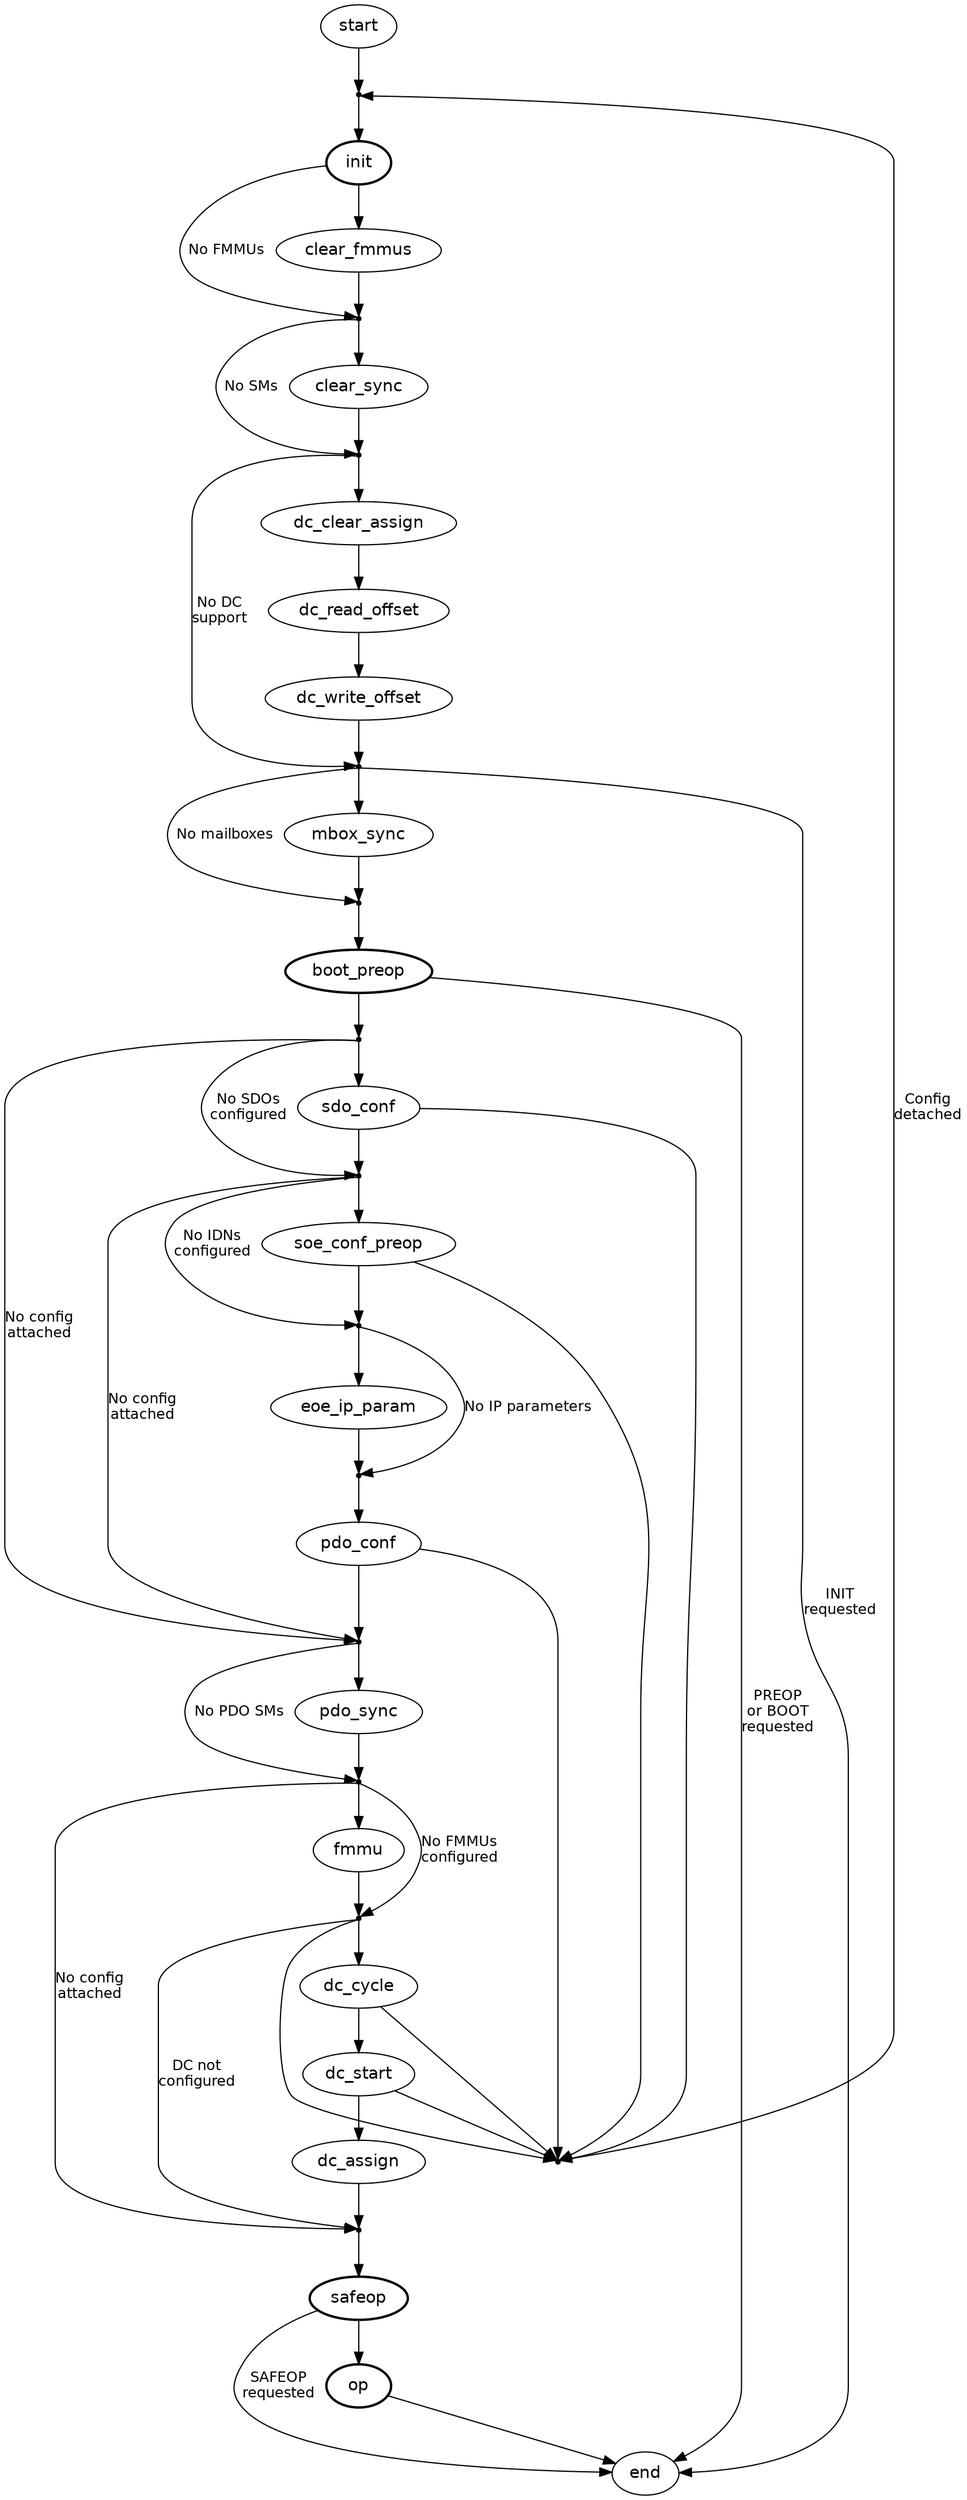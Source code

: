digraph slaveconf {
    node [fontname="Helvetica"]
    edge [fontname="Helvetica", fontsize="12"]

    start
    start -> enter_init [weight=10]

    enter_init [shape=point, label=""]
    enter_init -> init [weight=10]

    reconfigure [shape=point, label=""]
    reconfigure -> enter_init [label="Config\ndetached"]

    init [style="bold"]
    init -> enter_clear_sync [label="No FMMUs"]
    init -> clear_fmmus [weight=10]

    clear_fmmus
    clear_fmmus -> enter_clear_sync [weight=10]

    enter_clear_sync [shape=point, label=""]
    enter_clear_sync -> enter_dc_clear_assign [label="No SMs"]
    enter_clear_sync -> clear_sync [weight=10]

    clear_sync
    clear_sync -> enter_dc_clear_assign [weight=10]

    enter_dc_clear_assign [shape=point, label=""]
    enter_dc_clear_assign -> enter_mbox_sync [label="No DC\nsupport"]
    enter_dc_clear_assign -> dc_clear_assign [weight=10]

    dc_clear_assign
    dc_clear_assign -> dc_read_offset [weight=10]

    dc_read_offset
    dc_read_offset -> dc_write_offset [weight=10]

    dc_write_offset
    dc_write_offset -> enter_mbox_sync [weight=10]

    enter_mbox_sync [shape=point, label=""]
    enter_mbox_sync -> end [label="INIT\nrequested"]
    enter_mbox_sync -> enter_boot_preop [label="No mailboxes"]
    enter_mbox_sync -> mbox_sync [weight=10]

    mbox_sync
    mbox_sync -> enter_boot_preop [weight=10]

    enter_boot_preop [shape=point, label=""]
    enter_boot_preop -> boot_preop [weight=10]

    boot_preop [style="bold"]
    boot_preop -> end [label="PREOP\nor BOOT\nrequested"]
    boot_preop -> enter_sdo_conf [weight=10]

    enter_sdo_conf [shape=point, label=""]
    enter_sdo_conf -> enter_pdo_sync [label="No config\nattached"]
    enter_sdo_conf -> enter_soe_conf_preop [label="No SDOs\nconfigured"]
    enter_sdo_conf -> sdo_conf [weight=10]

    sdo_conf
    sdo_conf -> reconfigure
    sdo_conf -> enter_soe_conf_preop [weight=10]

    enter_soe_conf_preop [shape=point, label=""]
    enter_soe_conf_preop -> enter_pdo_sync [label="No config\nattached"]
    enter_soe_conf_preop -> enter_eoe_ip_param [label="No IDNs\nconfigured"]
    enter_soe_conf_preop -> soe_conf_preop [weight=10]

    soe_conf_preop
    soe_conf_preop -> reconfigure
    soe_conf_preop -> enter_eoe_ip_param [weight=10]

    enter_eoe_ip_param [shape=point, label=""]
    enter_eoe_ip_param -> enter_pdo_conf [label="No IP parameters"]
    enter_eoe_ip_param -> eoe_ip_param [weight=10]

    eoe_ip_param
    eoe_ip_param -> enter_pdo_conf [weight=10]

    enter_pdo_conf [shape=point, label=""]
    enter_pdo_conf -> pdo_conf [weight=10]

    pdo_conf
    pdo_conf -> reconfigure
    pdo_conf -> enter_pdo_sync [weight=10]

    enter_pdo_sync [shape=point, label=""]
    enter_pdo_sync -> enter_fmmu [label="No PDO SMs"]
    enter_pdo_sync -> pdo_sync [weight=10]

    pdo_sync
    pdo_sync -> enter_fmmu [weight=10]

    enter_fmmu [shape=point,label=""]
    enter_fmmu -> enter_safeop [label="No config\nattached"]
    enter_fmmu -> enter_dc_cycle [label="No FMMUs\nconfigured"]
    enter_fmmu -> fmmu [weight=10]

    fmmu
    fmmu -> enter_dc_cycle [weight=10]

    enter_dc_cycle [shape=point,label=""]
    enter_dc_cycle -> reconfigure
    enter_dc_cycle -> dc_cycle [weight=10]
    enter_dc_cycle -> enter_safeop [label="DC not\nconfigured"]

    dc_cycle
    dc_cycle -> reconfigure
    dc_cycle -> dc_start [weight=10]

    dc_start
    dc_start -> reconfigure
    dc_start -> dc_assign [weight=10]

    dc_assign
    dc_assign -> enter_safeop [weight=10]

    enter_safeop [shape=point,label=""]
    enter_safeop -> safeop [weight=10]

    safeop [style="bold"]
    safeop -> end [label="SAFEOP\nrequested"]
    safeop -> op [weight=10]

    op [style="bold"]
    op -> end

    end
}
